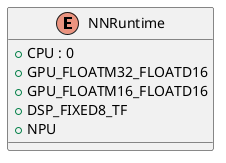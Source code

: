 @startuml
enum NNRuntime {
    + CPU : 0
    + GPU_FLOATM32_FLOATD16
    + GPU_FLOATM16_FLOATD16
    + DSP_FIXED8_TF
    + NPU
}
@enduml
